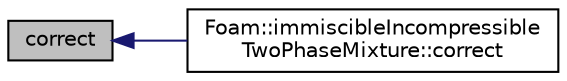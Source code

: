 digraph "correct"
{
  bgcolor="transparent";
  edge [fontname="Helvetica",fontsize="10",labelfontname="Helvetica",labelfontsize="10"];
  node [fontname="Helvetica",fontsize="10",shape=record];
  rankdir="LR";
  Node1 [label="correct",height=0.2,width=0.4,color="black", fillcolor="grey75", style="filled", fontcolor="black"];
  Node1 -> Node2 [dir="back",color="midnightblue",fontsize="10",style="solid",fontname="Helvetica"];
  Node2 [label="Foam::immiscibleIncompressible\lTwoPhaseMixture::correct",height=0.2,width=0.4,color="black",URL="$a01059.html#aa40b482ba81fd8de31bdba348c184074",tooltip="Correct the transport and interface properties. "];
}
